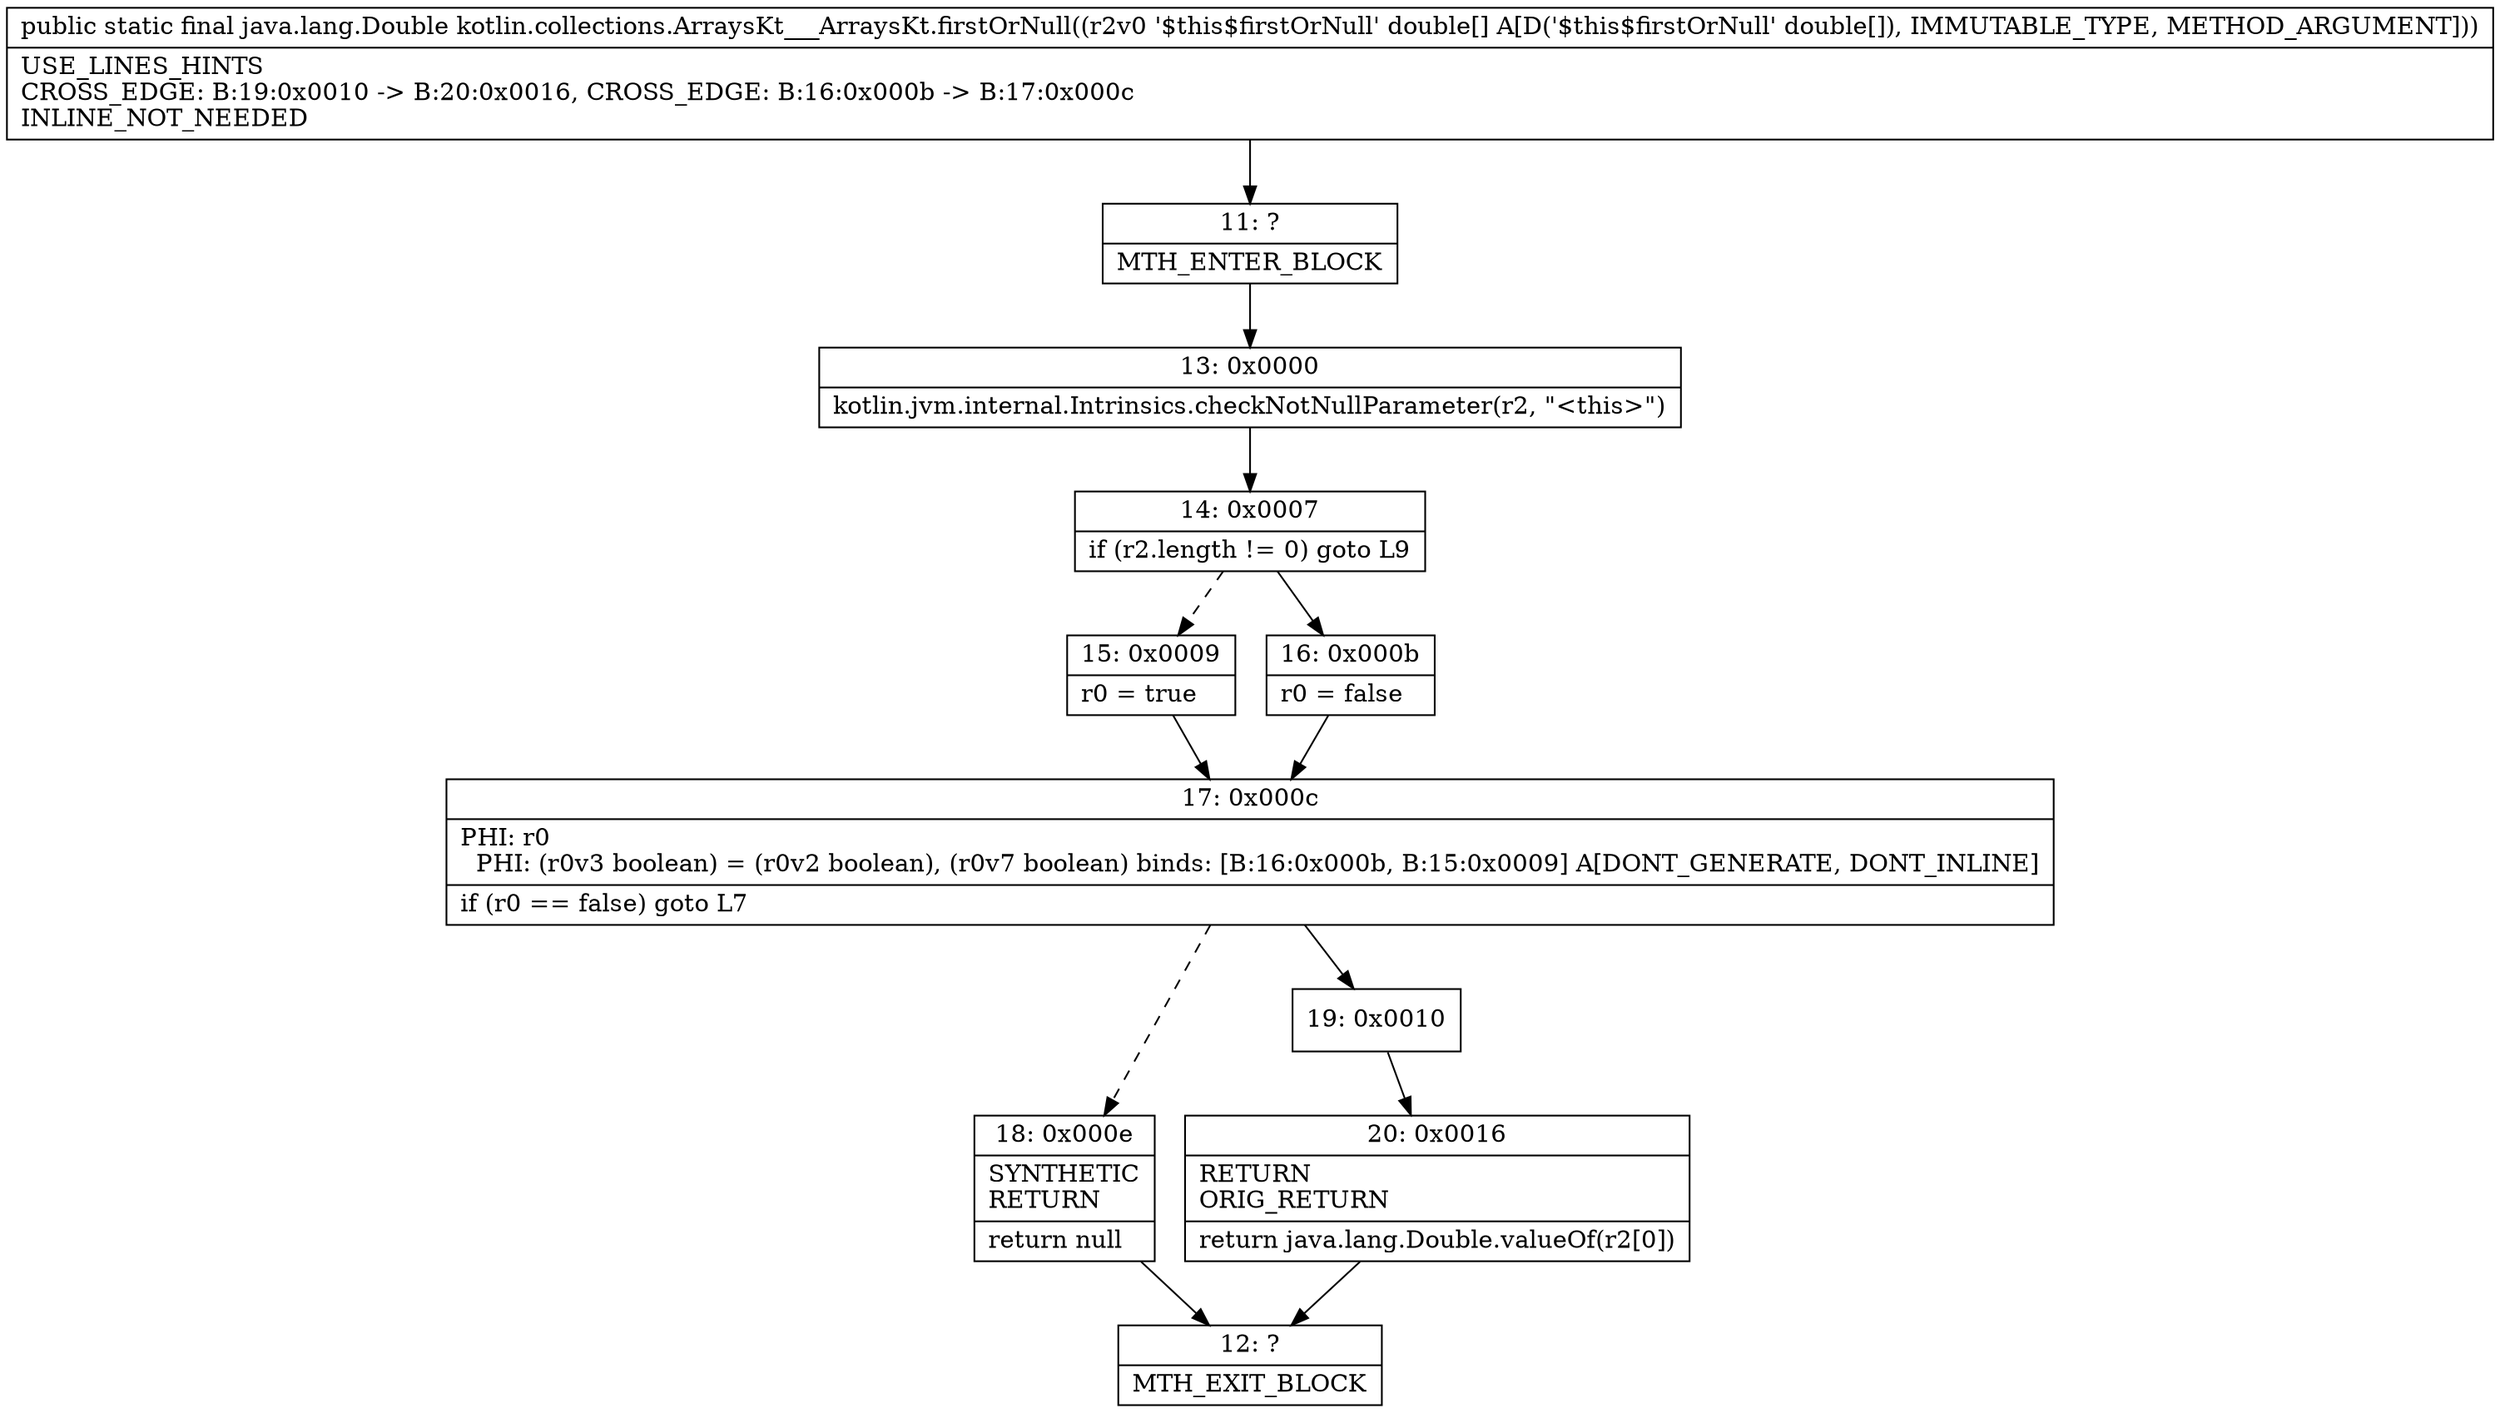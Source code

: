 digraph "CFG forkotlin.collections.ArraysKt___ArraysKt.firstOrNull([D)Ljava\/lang\/Double;" {
Node_11 [shape=record,label="{11\:\ ?|MTH_ENTER_BLOCK\l}"];
Node_13 [shape=record,label="{13\:\ 0x0000|kotlin.jvm.internal.Intrinsics.checkNotNullParameter(r2, \"\<this\>\")\l}"];
Node_14 [shape=record,label="{14\:\ 0x0007|if (r2.length != 0) goto L9\l}"];
Node_15 [shape=record,label="{15\:\ 0x0009|r0 = true\l}"];
Node_17 [shape=record,label="{17\:\ 0x000c|PHI: r0 \l  PHI: (r0v3 boolean) = (r0v2 boolean), (r0v7 boolean) binds: [B:16:0x000b, B:15:0x0009] A[DONT_GENERATE, DONT_INLINE]\l|if (r0 == false) goto L7\l}"];
Node_18 [shape=record,label="{18\:\ 0x000e|SYNTHETIC\lRETURN\l|return null\l}"];
Node_12 [shape=record,label="{12\:\ ?|MTH_EXIT_BLOCK\l}"];
Node_19 [shape=record,label="{19\:\ 0x0010}"];
Node_20 [shape=record,label="{20\:\ 0x0016|RETURN\lORIG_RETURN\l|return java.lang.Double.valueOf(r2[0])\l}"];
Node_16 [shape=record,label="{16\:\ 0x000b|r0 = false\l}"];
MethodNode[shape=record,label="{public static final java.lang.Double kotlin.collections.ArraysKt___ArraysKt.firstOrNull((r2v0 '$this$firstOrNull' double[] A[D('$this$firstOrNull' double[]), IMMUTABLE_TYPE, METHOD_ARGUMENT]))  | USE_LINES_HINTS\lCROSS_EDGE: B:19:0x0010 \-\> B:20:0x0016, CROSS_EDGE: B:16:0x000b \-\> B:17:0x000c\lINLINE_NOT_NEEDED\l}"];
MethodNode -> Node_11;Node_11 -> Node_13;
Node_13 -> Node_14;
Node_14 -> Node_15[style=dashed];
Node_14 -> Node_16;
Node_15 -> Node_17;
Node_17 -> Node_18[style=dashed];
Node_17 -> Node_19;
Node_18 -> Node_12;
Node_19 -> Node_20;
Node_20 -> Node_12;
Node_16 -> Node_17;
}

